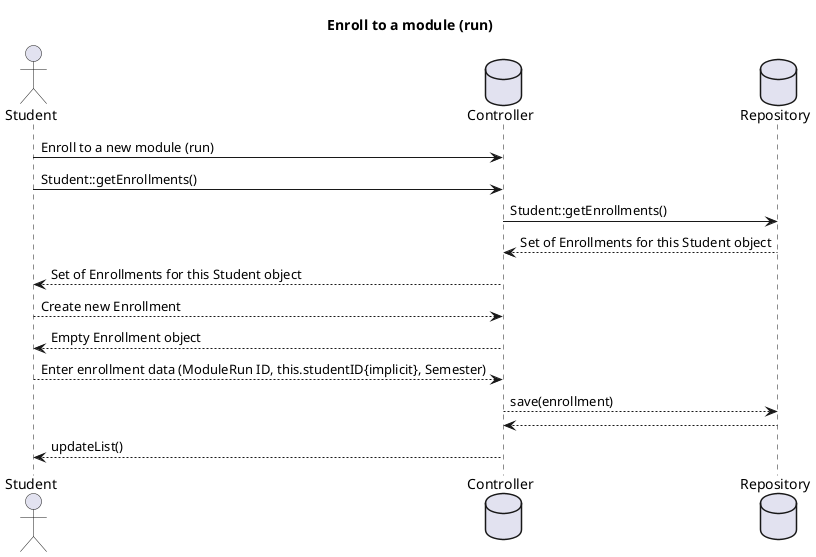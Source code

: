 @startuml

Title Enroll to a module (run)
Actor Student
Database Controller
Database Repository

Student -> Controller: Enroll to a new module (run)

Student -> Controller: Student::getEnrollments()
Controller -> Repository: Student::getEnrollments()
Repository --> Controller: Set of Enrollments for this Student object
Controller --> Student: Set of Enrollments for this Student object
Student --> Controller: Create new Enrollment
Controller --> Student: Empty Enrollment object
Student --> Controller: Enter enrollment data (ModuleRun ID, this.studentID{implicit}, Semester)
Controller --> Repository: save(enrollment)
Repository --> Controller:
Controller --> Student: updateList()

@enduml